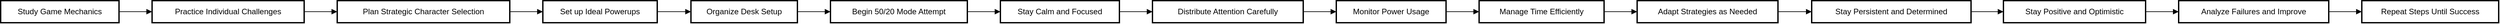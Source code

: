 <mxfile version="24.7.7">
  <diagram name="Page-1" id="_d5Mik2u5RvUy0-F-2Gt">
    <mxGraphModel>
      <root>
        <mxCell id="0" />
        <mxCell id="1" parent="0" />
        <mxCell id="2" value="Study Game Mechanics" style="whiteSpace=wrap;strokeWidth=2;" vertex="1" parent="1">
          <mxGeometry width="179" height="34" as="geometry" />
        </mxCell>
        <mxCell id="3" value="Practice Individual Challenges" style="whiteSpace=wrap;strokeWidth=2;" vertex="1" parent="1">
          <mxGeometry x="229" width="230" height="34" as="geometry" />
        </mxCell>
        <mxCell id="4" value="Plan Strategic Character Selection" style="whiteSpace=wrap;strokeWidth=2;" vertex="1" parent="1">
          <mxGeometry x="509" width="261" height="34" as="geometry" />
        </mxCell>
        <mxCell id="5" value="Set up Ideal Powerups" style="whiteSpace=wrap;strokeWidth=2;" vertex="1" parent="1">
          <mxGeometry x="820" width="173" height="34" as="geometry" />
        </mxCell>
        <mxCell id="6" value="Organize Desk Setup" style="whiteSpace=wrap;strokeWidth=2;" vertex="1" parent="1">
          <mxGeometry x="1044" width="161" height="34" as="geometry" />
        </mxCell>
        <mxCell id="7" value="Begin 50/20 Mode Attempt" style="whiteSpace=wrap;strokeWidth=2;" vertex="1" parent="1">
          <mxGeometry x="1255" width="207" height="34" as="geometry" />
        </mxCell>
        <mxCell id="8" value="Stay Calm and Focused" style="whiteSpace=wrap;strokeWidth=2;" vertex="1" parent="1">
          <mxGeometry x="1512" width="180" height="34" as="geometry" />
        </mxCell>
        <mxCell id="9" value="Distribute Attention Carefully" style="whiteSpace=wrap;strokeWidth=2;" vertex="1" parent="1">
          <mxGeometry x="1742" width="228" height="34" as="geometry" />
        </mxCell>
        <mxCell id="10" value="Monitor Power Usage" style="whiteSpace=wrap;strokeWidth=2;" vertex="1" parent="1">
          <mxGeometry x="2020" width="166" height="34" as="geometry" />
        </mxCell>
        <mxCell id="11" value="Manage Time Efficiently" style="whiteSpace=wrap;strokeWidth=2;" vertex="1" parent="1">
          <mxGeometry x="2236" width="189" height="34" as="geometry" />
        </mxCell>
        <mxCell id="12" value="Adapt Strategies as Needed" style="whiteSpace=wrap;strokeWidth=2;" vertex="1" parent="1">
          <mxGeometry x="2475" width="213" height="34" as="geometry" />
        </mxCell>
        <mxCell id="13" value="Stay Persistent and Determined" style="whiteSpace=wrap;strokeWidth=2;" vertex="1" parent="1">
          <mxGeometry x="2739" width="241" height="34" as="geometry" />
        </mxCell>
        <mxCell id="14" value="Stay Positive and Optimistic" style="whiteSpace=wrap;strokeWidth=2;" vertex="1" parent="1">
          <mxGeometry x="3029" width="215" height="34" as="geometry" />
        </mxCell>
        <mxCell id="15" value="Analyze Failures and Improve" style="whiteSpace=wrap;strokeWidth=2;" vertex="1" parent="1">
          <mxGeometry x="3294" width="227" height="34" as="geometry" />
        </mxCell>
        <mxCell id="16" value="Repeat Steps Until Success" style="whiteSpace=wrap;strokeWidth=2;" vertex="1" parent="1">
          <mxGeometry x="3571" width="207" height="34" as="geometry" />
        </mxCell>
        <mxCell id="17" value="" style="curved=1;startArrow=none;endArrow=block;exitX=1;exitY=0.5;entryX=0;entryY=0.5;" edge="1" parent="1" source="2" target="3">
          <mxGeometry relative="1" as="geometry">
            <Array as="points" />
          </mxGeometry>
        </mxCell>
        <mxCell id="18" value="" style="curved=1;startArrow=none;endArrow=block;exitX=1;exitY=0.5;entryX=0;entryY=0.5;" edge="1" parent="1" source="3" target="4">
          <mxGeometry relative="1" as="geometry">
            <Array as="points" />
          </mxGeometry>
        </mxCell>
        <mxCell id="19" value="" style="curved=1;startArrow=none;endArrow=block;exitX=1;exitY=0.5;entryX=0;entryY=0.5;" edge="1" parent="1" source="4" target="5">
          <mxGeometry relative="1" as="geometry">
            <Array as="points" />
          </mxGeometry>
        </mxCell>
        <mxCell id="20" value="" style="curved=1;startArrow=none;endArrow=block;exitX=1;exitY=0.5;entryX=0;entryY=0.5;" edge="1" parent="1" source="5" target="6">
          <mxGeometry relative="1" as="geometry">
            <Array as="points" />
          </mxGeometry>
        </mxCell>
        <mxCell id="21" value="" style="curved=1;startArrow=none;endArrow=block;exitX=1;exitY=0.5;entryX=0;entryY=0.5;" edge="1" parent="1" source="6" target="7">
          <mxGeometry relative="1" as="geometry">
            <Array as="points" />
          </mxGeometry>
        </mxCell>
        <mxCell id="22" value="" style="curved=1;startArrow=none;endArrow=block;exitX=1;exitY=0.5;entryX=0;entryY=0.5;" edge="1" parent="1" source="7" target="8">
          <mxGeometry relative="1" as="geometry">
            <Array as="points" />
          </mxGeometry>
        </mxCell>
        <mxCell id="23" value="" style="curved=1;startArrow=none;endArrow=block;exitX=1;exitY=0.5;entryX=0;entryY=0.5;" edge="1" parent="1" source="8" target="9">
          <mxGeometry relative="1" as="geometry">
            <Array as="points" />
          </mxGeometry>
        </mxCell>
        <mxCell id="24" value="" style="curved=1;startArrow=none;endArrow=block;exitX=1;exitY=0.5;entryX=0;entryY=0.5;" edge="1" parent="1" source="9" target="10">
          <mxGeometry relative="1" as="geometry">
            <Array as="points" />
          </mxGeometry>
        </mxCell>
        <mxCell id="25" value="" style="curved=1;startArrow=none;endArrow=block;exitX=1;exitY=0.5;entryX=0;entryY=0.5;" edge="1" parent="1" source="10" target="11">
          <mxGeometry relative="1" as="geometry">
            <Array as="points" />
          </mxGeometry>
        </mxCell>
        <mxCell id="26" value="" style="curved=1;startArrow=none;endArrow=block;exitX=1;exitY=0.5;entryX=0;entryY=0.5;" edge="1" parent="1" source="11" target="12">
          <mxGeometry relative="1" as="geometry">
            <Array as="points" />
          </mxGeometry>
        </mxCell>
        <mxCell id="27" value="" style="curved=1;startArrow=none;endArrow=block;exitX=1;exitY=0.5;entryX=0;entryY=0.5;" edge="1" parent="1" source="12" target="13">
          <mxGeometry relative="1" as="geometry">
            <Array as="points" />
          </mxGeometry>
        </mxCell>
        <mxCell id="28" value="" style="curved=1;startArrow=none;endArrow=block;exitX=1;exitY=0.5;entryX=0;entryY=0.5;" edge="1" parent="1" source="13" target="14">
          <mxGeometry relative="1" as="geometry">
            <Array as="points" />
          </mxGeometry>
        </mxCell>
        <mxCell id="29" value="" style="curved=1;startArrow=none;endArrow=block;exitX=1;exitY=0.5;entryX=0;entryY=0.5;" edge="1" parent="1" source="14" target="15">
          <mxGeometry relative="1" as="geometry">
            <Array as="points" />
          </mxGeometry>
        </mxCell>
        <mxCell id="30" value="" style="curved=1;startArrow=none;endArrow=block;exitX=1;exitY=0.5;entryX=0;entryY=0.5;" edge="1" parent="1" source="15" target="16">
          <mxGeometry relative="1" as="geometry">
            <Array as="points" />
          </mxGeometry>
        </mxCell>
      </root>
    </mxGraphModel>
  </diagram>
</mxfile>
